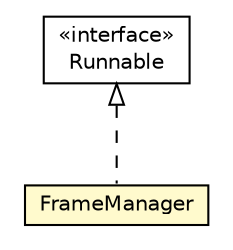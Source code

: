 #!/usr/local/bin/dot
#
# Class diagram 
# Generated by UMLGraph version R5_6-24-gf6e263 (http://www.umlgraph.org/)
#

digraph G {
	edge [fontname="Helvetica",fontsize=10,labelfontname="Helvetica",labelfontsize=10];
	node [fontname="Helvetica",fontsize=10,shape=plaintext];
	nodesep=0.25;
	ranksep=0.5;
	// org.universAAL.ui.handler.gui.swing.formManagement.FrameManager
	c3961640 [label=<<table title="org.universAAL.ui.handler.gui.swing.formManagement.FrameManager" border="0" cellborder="1" cellspacing="0" cellpadding="2" port="p" bgcolor="lemonChiffon" href="./FrameManager.html">
		<tr><td><table border="0" cellspacing="0" cellpadding="1">
<tr><td align="center" balign="center"> FrameManager </td></tr>
		</table></td></tr>
		</table>>, URL="./FrameManager.html", fontname="Helvetica", fontcolor="black", fontsize=10.0];
	//org.universAAL.ui.handler.gui.swing.formManagement.FrameManager implements java.lang.Runnable
	c3962245:p -> c3961640:p [dir=back,arrowtail=empty,style=dashed];
	// java.lang.Runnable
	c3962245 [label=<<table title="java.lang.Runnable" border="0" cellborder="1" cellspacing="0" cellpadding="2" port="p" href="http://java.sun.com/j2se/1.4.2/docs/api/java/lang/Runnable.html">
		<tr><td><table border="0" cellspacing="0" cellpadding="1">
<tr><td align="center" balign="center"> &#171;interface&#187; </td></tr>
<tr><td align="center" balign="center"> Runnable </td></tr>
		</table></td></tr>
		</table>>, URL="http://java.sun.com/j2se/1.4.2/docs/api/java/lang/Runnable.html", fontname="Helvetica", fontcolor="black", fontsize=10.0];
}

